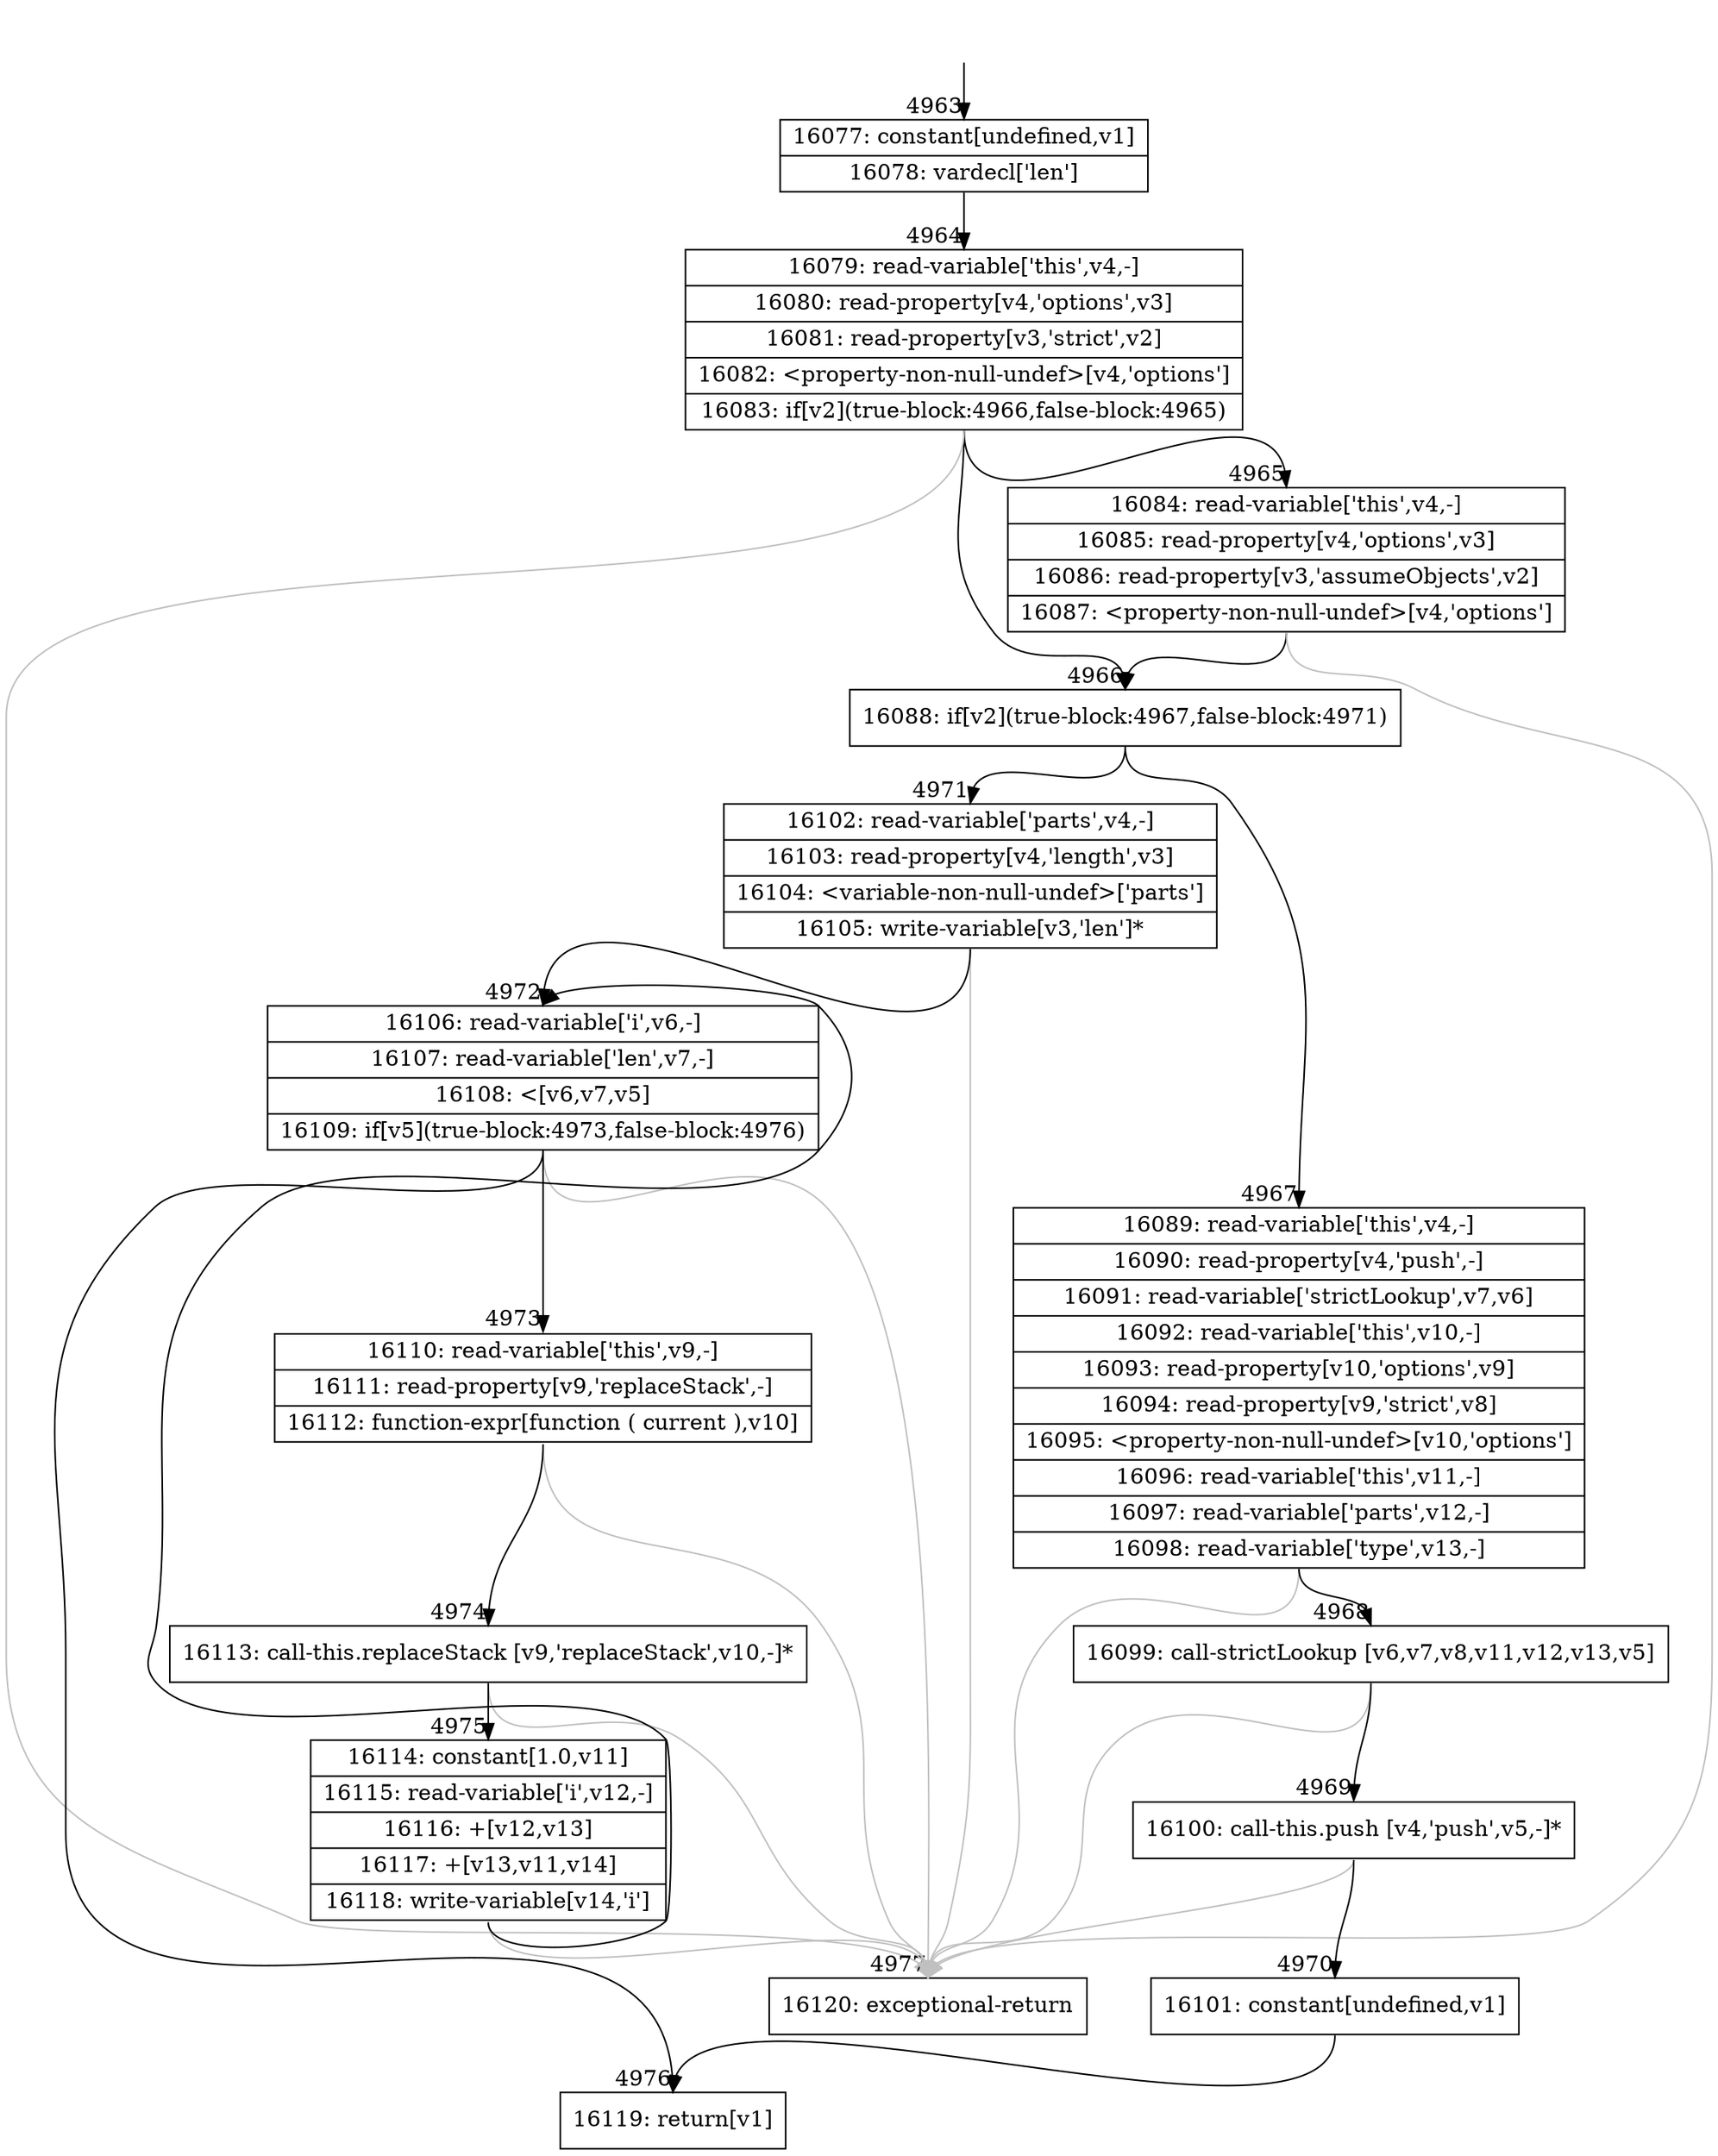 digraph {
rankdir="TD"
BB_entry227[shape=none,label=""];
BB_entry227 -> BB4963 [tailport=s, headport=n, headlabel="    4963"]
BB4963 [shape=record label="{16077: constant[undefined,v1]|16078: vardecl['len']}" ] 
BB4963 -> BB4964 [tailport=s, headport=n, headlabel="      4964"]
BB4964 [shape=record label="{16079: read-variable['this',v4,-]|16080: read-property[v4,'options',v3]|16081: read-property[v3,'strict',v2]|16082: \<property-non-null-undef\>[v4,'options']|16083: if[v2](true-block:4966,false-block:4965)}" ] 
BB4964 -> BB4966 [tailport=s, headport=n, headlabel="      4966"]
BB4964 -> BB4965 [tailport=s, headport=n, headlabel="      4965"]
BB4964 -> BB4977 [tailport=s, headport=n, color=gray, headlabel="      4977"]
BB4965 [shape=record label="{16084: read-variable['this',v4,-]|16085: read-property[v4,'options',v3]|16086: read-property[v3,'assumeObjects',v2]|16087: \<property-non-null-undef\>[v4,'options']}" ] 
BB4965 -> BB4966 [tailport=s, headport=n]
BB4965 -> BB4977 [tailport=s, headport=n, color=gray]
BB4966 [shape=record label="{16088: if[v2](true-block:4967,false-block:4971)}" ] 
BB4966 -> BB4967 [tailport=s, headport=n, headlabel="      4967"]
BB4966 -> BB4971 [tailport=s, headport=n, headlabel="      4971"]
BB4967 [shape=record label="{16089: read-variable['this',v4,-]|16090: read-property[v4,'push',-]|16091: read-variable['strictLookup',v7,v6]|16092: read-variable['this',v10,-]|16093: read-property[v10,'options',v9]|16094: read-property[v9,'strict',v8]|16095: \<property-non-null-undef\>[v10,'options']|16096: read-variable['this',v11,-]|16097: read-variable['parts',v12,-]|16098: read-variable['type',v13,-]}" ] 
BB4967 -> BB4968 [tailport=s, headport=n, headlabel="      4968"]
BB4967 -> BB4977 [tailport=s, headport=n, color=gray]
BB4968 [shape=record label="{16099: call-strictLookup [v6,v7,v8,v11,v12,v13,v5]}" ] 
BB4968 -> BB4969 [tailport=s, headport=n, headlabel="      4969"]
BB4968 -> BB4977 [tailport=s, headport=n, color=gray]
BB4969 [shape=record label="{16100: call-this.push [v4,'push',v5,-]*}" ] 
BB4969 -> BB4970 [tailport=s, headport=n, headlabel="      4970"]
BB4969 -> BB4977 [tailport=s, headport=n, color=gray]
BB4970 [shape=record label="{16101: constant[undefined,v1]}" ] 
BB4970 -> BB4976 [tailport=s, headport=n, headlabel="      4976"]
BB4971 [shape=record label="{16102: read-variable['parts',v4,-]|16103: read-property[v4,'length',v3]|16104: \<variable-non-null-undef\>['parts']|16105: write-variable[v3,'len']*}" ] 
BB4971 -> BB4972 [tailport=s, headport=n, headlabel="      4972"]
BB4971 -> BB4977 [tailport=s, headport=n, color=gray]
BB4972 [shape=record label="{16106: read-variable['i',v6,-]|16107: read-variable['len',v7,-]|16108: \<[v6,v7,v5]|16109: if[v5](true-block:4973,false-block:4976)}" ] 
BB4972 -> BB4973 [tailport=s, headport=n, headlabel="      4973"]
BB4972 -> BB4976 [tailport=s, headport=n]
BB4972 -> BB4977 [tailport=s, headport=n, color=gray]
BB4973 [shape=record label="{16110: read-variable['this',v9,-]|16111: read-property[v9,'replaceStack',-]|16112: function-expr[function ( current ),v10]}" ] 
BB4973 -> BB4974 [tailport=s, headport=n, headlabel="      4974"]
BB4973 -> BB4977 [tailport=s, headport=n, color=gray]
BB4974 [shape=record label="{16113: call-this.replaceStack [v9,'replaceStack',v10,-]*}" ] 
BB4974 -> BB4975 [tailport=s, headport=n, headlabel="      4975"]
BB4974 -> BB4977 [tailport=s, headport=n, color=gray]
BB4975 [shape=record label="{16114: constant[1.0,v11]|16115: read-variable['i',v12,-]|16116: +[v12,v13]|16117: +[v13,v11,v14]|16118: write-variable[v14,'i']}" ] 
BB4975 -> BB4972 [tailport=s, headport=n]
BB4975 -> BB4977 [tailport=s, headport=n, color=gray]
BB4976 [shape=record label="{16119: return[v1]}" ] 
BB4977 [shape=record label="{16120: exceptional-return}" ] 
//#$~ 3062
}
